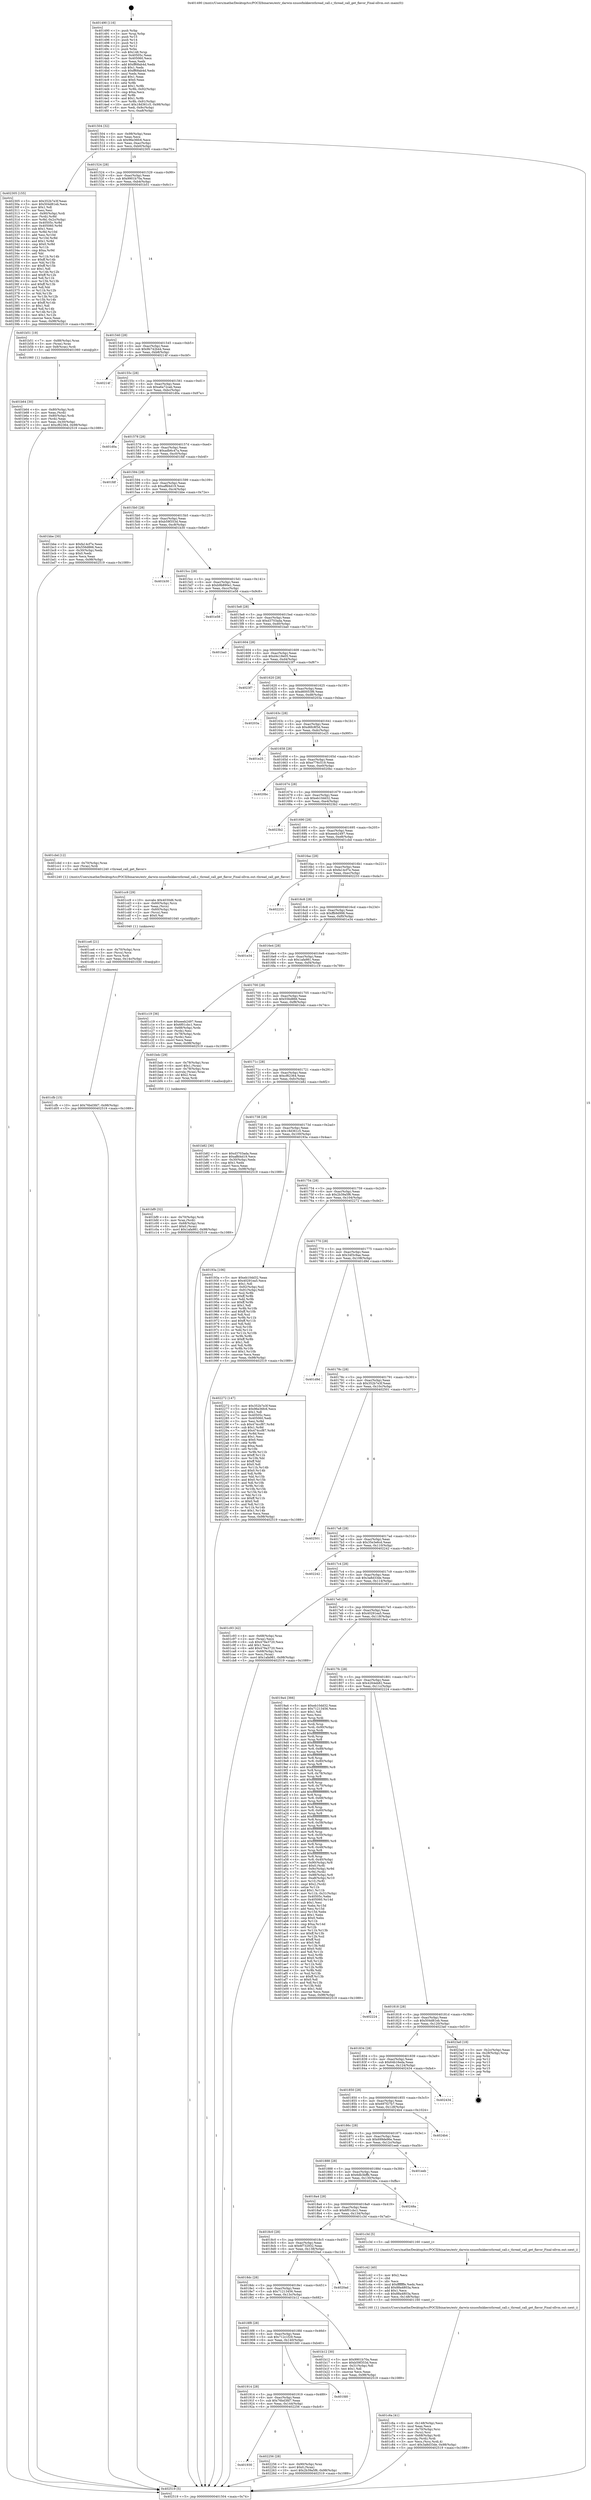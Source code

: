 digraph "0x401490" {
  label = "0x401490 (/mnt/c/Users/mathe/Desktop/tcc/POCII/binaries/extr_darwin-xnuosfmkkernthread_call.c_thread_call_get_flavor_Final-ollvm.out::main(0))"
  labelloc = "t"
  node[shape=record]

  Entry [label="",width=0.3,height=0.3,shape=circle,fillcolor=black,style=filled]
  "0x401504" [label="{
     0x401504 [32]\l
     | [instrs]\l
     &nbsp;&nbsp;0x401504 \<+6\>: mov -0x98(%rbp),%eax\l
     &nbsp;&nbsp;0x40150a \<+2\>: mov %eax,%ecx\l
     &nbsp;&nbsp;0x40150c \<+6\>: sub $0x96e36fc6,%ecx\l
     &nbsp;&nbsp;0x401512 \<+6\>: mov %eax,-0xac(%rbp)\l
     &nbsp;&nbsp;0x401518 \<+6\>: mov %ecx,-0xb0(%rbp)\l
     &nbsp;&nbsp;0x40151e \<+6\>: je 0000000000402305 \<main+0xe75\>\l
  }"]
  "0x402305" [label="{
     0x402305 [155]\l
     | [instrs]\l
     &nbsp;&nbsp;0x402305 \<+5\>: mov $0x352b7e3f,%eax\l
     &nbsp;&nbsp;0x40230a \<+5\>: mov $0x504d81eb,%ecx\l
     &nbsp;&nbsp;0x40230f \<+2\>: mov $0x1,%dl\l
     &nbsp;&nbsp;0x402311 \<+2\>: xor %esi,%esi\l
     &nbsp;&nbsp;0x402313 \<+7\>: mov -0x90(%rbp),%rdi\l
     &nbsp;&nbsp;0x40231a \<+3\>: mov (%rdi),%r8d\l
     &nbsp;&nbsp;0x40231d \<+4\>: mov %r8d,-0x2c(%rbp)\l
     &nbsp;&nbsp;0x402321 \<+8\>: mov 0x40505c,%r8d\l
     &nbsp;&nbsp;0x402329 \<+8\>: mov 0x405060,%r9d\l
     &nbsp;&nbsp;0x402331 \<+3\>: sub $0x1,%esi\l
     &nbsp;&nbsp;0x402334 \<+3\>: mov %r8d,%r10d\l
     &nbsp;&nbsp;0x402337 \<+3\>: add %esi,%r10d\l
     &nbsp;&nbsp;0x40233a \<+4\>: imul %r10d,%r8d\l
     &nbsp;&nbsp;0x40233e \<+4\>: and $0x1,%r8d\l
     &nbsp;&nbsp;0x402342 \<+4\>: cmp $0x0,%r8d\l
     &nbsp;&nbsp;0x402346 \<+4\>: sete %r11b\l
     &nbsp;&nbsp;0x40234a \<+4\>: cmp $0xa,%r9d\l
     &nbsp;&nbsp;0x40234e \<+3\>: setl %bl\l
     &nbsp;&nbsp;0x402351 \<+3\>: mov %r11b,%r14b\l
     &nbsp;&nbsp;0x402354 \<+4\>: xor $0xff,%r14b\l
     &nbsp;&nbsp;0x402358 \<+3\>: mov %bl,%r15b\l
     &nbsp;&nbsp;0x40235b \<+4\>: xor $0xff,%r15b\l
     &nbsp;&nbsp;0x40235f \<+3\>: xor $0x1,%dl\l
     &nbsp;&nbsp;0x402362 \<+3\>: mov %r14b,%r12b\l
     &nbsp;&nbsp;0x402365 \<+4\>: and $0xff,%r12b\l
     &nbsp;&nbsp;0x402369 \<+3\>: and %dl,%r11b\l
     &nbsp;&nbsp;0x40236c \<+3\>: mov %r15b,%r13b\l
     &nbsp;&nbsp;0x40236f \<+4\>: and $0xff,%r13b\l
     &nbsp;&nbsp;0x402373 \<+2\>: and %dl,%bl\l
     &nbsp;&nbsp;0x402375 \<+3\>: or %r11b,%r12b\l
     &nbsp;&nbsp;0x402378 \<+3\>: or %bl,%r13b\l
     &nbsp;&nbsp;0x40237b \<+3\>: xor %r13b,%r12b\l
     &nbsp;&nbsp;0x40237e \<+3\>: or %r15b,%r14b\l
     &nbsp;&nbsp;0x402381 \<+4\>: xor $0xff,%r14b\l
     &nbsp;&nbsp;0x402385 \<+3\>: or $0x1,%dl\l
     &nbsp;&nbsp;0x402388 \<+3\>: and %dl,%r14b\l
     &nbsp;&nbsp;0x40238b \<+3\>: or %r14b,%r12b\l
     &nbsp;&nbsp;0x40238e \<+4\>: test $0x1,%r12b\l
     &nbsp;&nbsp;0x402392 \<+3\>: cmovne %ecx,%eax\l
     &nbsp;&nbsp;0x402395 \<+6\>: mov %eax,-0x98(%rbp)\l
     &nbsp;&nbsp;0x40239b \<+5\>: jmp 0000000000402519 \<main+0x1089\>\l
  }"]
  "0x401524" [label="{
     0x401524 [28]\l
     | [instrs]\l
     &nbsp;&nbsp;0x401524 \<+5\>: jmp 0000000000401529 \<main+0x99\>\l
     &nbsp;&nbsp;0x401529 \<+6\>: mov -0xac(%rbp),%eax\l
     &nbsp;&nbsp;0x40152f \<+5\>: sub $0x9901b70a,%eax\l
     &nbsp;&nbsp;0x401534 \<+6\>: mov %eax,-0xb4(%rbp)\l
     &nbsp;&nbsp;0x40153a \<+6\>: je 0000000000401b51 \<main+0x6c1\>\l
  }"]
  Exit [label="",width=0.3,height=0.3,shape=circle,fillcolor=black,style=filled,peripheries=2]
  "0x401b51" [label="{
     0x401b51 [19]\l
     | [instrs]\l
     &nbsp;&nbsp;0x401b51 \<+7\>: mov -0x88(%rbp),%rax\l
     &nbsp;&nbsp;0x401b58 \<+3\>: mov (%rax),%rax\l
     &nbsp;&nbsp;0x401b5b \<+4\>: mov 0x8(%rax),%rdi\l
     &nbsp;&nbsp;0x401b5f \<+5\>: call 0000000000401060 \<atoi@plt\>\l
     | [calls]\l
     &nbsp;&nbsp;0x401060 \{1\} (unknown)\l
  }"]
  "0x401540" [label="{
     0x401540 [28]\l
     | [instrs]\l
     &nbsp;&nbsp;0x401540 \<+5\>: jmp 0000000000401545 \<main+0xb5\>\l
     &nbsp;&nbsp;0x401545 \<+6\>: mov -0xac(%rbp),%eax\l
     &nbsp;&nbsp;0x40154b \<+5\>: sub $0x9b742b44,%eax\l
     &nbsp;&nbsp;0x401550 \<+6\>: mov %eax,-0xb8(%rbp)\l
     &nbsp;&nbsp;0x401556 \<+6\>: je 000000000040214f \<main+0xcbf\>\l
  }"]
  "0x401930" [label="{
     0x401930\l
  }", style=dashed]
  "0x40214f" [label="{
     0x40214f\l
  }", style=dashed]
  "0x40155c" [label="{
     0x40155c [28]\l
     | [instrs]\l
     &nbsp;&nbsp;0x40155c \<+5\>: jmp 0000000000401561 \<main+0xd1\>\l
     &nbsp;&nbsp;0x401561 \<+6\>: mov -0xac(%rbp),%eax\l
     &nbsp;&nbsp;0x401567 \<+5\>: sub $0xa6a72cab,%eax\l
     &nbsp;&nbsp;0x40156c \<+6\>: mov %eax,-0xbc(%rbp)\l
     &nbsp;&nbsp;0x401572 \<+6\>: je 0000000000401d0a \<main+0x87a\>\l
  }"]
  "0x402256" [label="{
     0x402256 [28]\l
     | [instrs]\l
     &nbsp;&nbsp;0x402256 \<+7\>: mov -0x90(%rbp),%rax\l
     &nbsp;&nbsp;0x40225d \<+6\>: movl $0x0,(%rax)\l
     &nbsp;&nbsp;0x402263 \<+10\>: movl $0x2b39a5f6,-0x98(%rbp)\l
     &nbsp;&nbsp;0x40226d \<+5\>: jmp 0000000000402519 \<main+0x1089\>\l
  }"]
  "0x401d0a" [label="{
     0x401d0a\l
  }", style=dashed]
  "0x401578" [label="{
     0x401578 [28]\l
     | [instrs]\l
     &nbsp;&nbsp;0x401578 \<+5\>: jmp 000000000040157d \<main+0xed\>\l
     &nbsp;&nbsp;0x40157d \<+6\>: mov -0xac(%rbp),%eax\l
     &nbsp;&nbsp;0x401583 \<+5\>: sub $0xadb6c47a,%eax\l
     &nbsp;&nbsp;0x401588 \<+6\>: mov %eax,-0xc0(%rbp)\l
     &nbsp;&nbsp;0x40158e \<+6\>: je 0000000000401fdf \<main+0xb4f\>\l
  }"]
  "0x401914" [label="{
     0x401914 [28]\l
     | [instrs]\l
     &nbsp;&nbsp;0x401914 \<+5\>: jmp 0000000000401919 \<main+0x489\>\l
     &nbsp;&nbsp;0x401919 \<+6\>: mov -0xac(%rbp),%eax\l
     &nbsp;&nbsp;0x40191f \<+5\>: sub $0x76bd3fd7,%eax\l
     &nbsp;&nbsp;0x401924 \<+6\>: mov %eax,-0x144(%rbp)\l
     &nbsp;&nbsp;0x40192a \<+6\>: je 0000000000402256 \<main+0xdc6\>\l
  }"]
  "0x401fdf" [label="{
     0x401fdf\l
  }", style=dashed]
  "0x401594" [label="{
     0x401594 [28]\l
     | [instrs]\l
     &nbsp;&nbsp;0x401594 \<+5\>: jmp 0000000000401599 \<main+0x109\>\l
     &nbsp;&nbsp;0x401599 \<+6\>: mov -0xac(%rbp),%eax\l
     &nbsp;&nbsp;0x40159f \<+5\>: sub $0xaffd4d19,%eax\l
     &nbsp;&nbsp;0x4015a4 \<+6\>: mov %eax,-0xc4(%rbp)\l
     &nbsp;&nbsp;0x4015aa \<+6\>: je 0000000000401bbe \<main+0x72e\>\l
  }"]
  "0x401fd0" [label="{
     0x401fd0\l
  }", style=dashed]
  "0x401bbe" [label="{
     0x401bbe [30]\l
     | [instrs]\l
     &nbsp;&nbsp;0x401bbe \<+5\>: mov $0xfa14cf7e,%eax\l
     &nbsp;&nbsp;0x401bc3 \<+5\>: mov $0x556d866,%ecx\l
     &nbsp;&nbsp;0x401bc8 \<+3\>: mov -0x30(%rbp),%edx\l
     &nbsp;&nbsp;0x401bcb \<+3\>: cmp $0x0,%edx\l
     &nbsp;&nbsp;0x401bce \<+3\>: cmove %ecx,%eax\l
     &nbsp;&nbsp;0x401bd1 \<+6\>: mov %eax,-0x98(%rbp)\l
     &nbsp;&nbsp;0x401bd7 \<+5\>: jmp 0000000000402519 \<main+0x1089\>\l
  }"]
  "0x4015b0" [label="{
     0x4015b0 [28]\l
     | [instrs]\l
     &nbsp;&nbsp;0x4015b0 \<+5\>: jmp 00000000004015b5 \<main+0x125\>\l
     &nbsp;&nbsp;0x4015b5 \<+6\>: mov -0xac(%rbp),%eax\l
     &nbsp;&nbsp;0x4015bb \<+5\>: sub $0xb59f353d,%eax\l
     &nbsp;&nbsp;0x4015c0 \<+6\>: mov %eax,-0xc8(%rbp)\l
     &nbsp;&nbsp;0x4015c6 \<+6\>: je 0000000000401b30 \<main+0x6a0\>\l
  }"]
  "0x401cfb" [label="{
     0x401cfb [15]\l
     | [instrs]\l
     &nbsp;&nbsp;0x401cfb \<+10\>: movl $0x76bd3fd7,-0x98(%rbp)\l
     &nbsp;&nbsp;0x401d05 \<+5\>: jmp 0000000000402519 \<main+0x1089\>\l
  }"]
  "0x401b30" [label="{
     0x401b30\l
  }", style=dashed]
  "0x4015cc" [label="{
     0x4015cc [28]\l
     | [instrs]\l
     &nbsp;&nbsp;0x4015cc \<+5\>: jmp 00000000004015d1 \<main+0x141\>\l
     &nbsp;&nbsp;0x4015d1 \<+6\>: mov -0xac(%rbp),%eax\l
     &nbsp;&nbsp;0x4015d7 \<+5\>: sub $0xb9b890e1,%eax\l
     &nbsp;&nbsp;0x4015dc \<+6\>: mov %eax,-0xcc(%rbp)\l
     &nbsp;&nbsp;0x4015e2 \<+6\>: je 0000000000401e58 \<main+0x9c8\>\l
  }"]
  "0x401ce6" [label="{
     0x401ce6 [21]\l
     | [instrs]\l
     &nbsp;&nbsp;0x401ce6 \<+4\>: mov -0x70(%rbp),%rcx\l
     &nbsp;&nbsp;0x401cea \<+3\>: mov (%rcx),%rcx\l
     &nbsp;&nbsp;0x401ced \<+3\>: mov %rcx,%rdi\l
     &nbsp;&nbsp;0x401cf0 \<+6\>: mov %eax,-0x14c(%rbp)\l
     &nbsp;&nbsp;0x401cf6 \<+5\>: call 0000000000401030 \<free@plt\>\l
     | [calls]\l
     &nbsp;&nbsp;0x401030 \{1\} (unknown)\l
  }"]
  "0x401e58" [label="{
     0x401e58\l
  }", style=dashed]
  "0x4015e8" [label="{
     0x4015e8 [28]\l
     | [instrs]\l
     &nbsp;&nbsp;0x4015e8 \<+5\>: jmp 00000000004015ed \<main+0x15d\>\l
     &nbsp;&nbsp;0x4015ed \<+6\>: mov -0xac(%rbp),%eax\l
     &nbsp;&nbsp;0x4015f3 \<+5\>: sub $0xd3703ada,%eax\l
     &nbsp;&nbsp;0x4015f8 \<+6\>: mov %eax,-0xd0(%rbp)\l
     &nbsp;&nbsp;0x4015fe \<+6\>: je 0000000000401ba0 \<main+0x710\>\l
  }"]
  "0x401cc9" [label="{
     0x401cc9 [29]\l
     | [instrs]\l
     &nbsp;&nbsp;0x401cc9 \<+10\>: movabs $0x4030d6,%rdi\l
     &nbsp;&nbsp;0x401cd3 \<+4\>: mov -0x60(%rbp),%rcx\l
     &nbsp;&nbsp;0x401cd7 \<+2\>: mov %eax,(%rcx)\l
     &nbsp;&nbsp;0x401cd9 \<+4\>: mov -0x60(%rbp),%rcx\l
     &nbsp;&nbsp;0x401cdd \<+2\>: mov (%rcx),%esi\l
     &nbsp;&nbsp;0x401cdf \<+2\>: mov $0x0,%al\l
     &nbsp;&nbsp;0x401ce1 \<+5\>: call 0000000000401040 \<printf@plt\>\l
     | [calls]\l
     &nbsp;&nbsp;0x401040 \{1\} (unknown)\l
  }"]
  "0x401ba0" [label="{
     0x401ba0\l
  }", style=dashed]
  "0x401604" [label="{
     0x401604 [28]\l
     | [instrs]\l
     &nbsp;&nbsp;0x401604 \<+5\>: jmp 0000000000401609 \<main+0x179\>\l
     &nbsp;&nbsp;0x401609 \<+6\>: mov -0xac(%rbp),%eax\l
     &nbsp;&nbsp;0x40160f \<+5\>: sub $0xd4c18e05,%eax\l
     &nbsp;&nbsp;0x401614 \<+6\>: mov %eax,-0xd4(%rbp)\l
     &nbsp;&nbsp;0x40161a \<+6\>: je 00000000004023f7 \<main+0xf67\>\l
  }"]
  "0x401c6a" [label="{
     0x401c6a [41]\l
     | [instrs]\l
     &nbsp;&nbsp;0x401c6a \<+6\>: mov -0x148(%rbp),%ecx\l
     &nbsp;&nbsp;0x401c70 \<+3\>: imul %eax,%ecx\l
     &nbsp;&nbsp;0x401c73 \<+4\>: mov -0x70(%rbp),%rsi\l
     &nbsp;&nbsp;0x401c77 \<+3\>: mov (%rsi),%rsi\l
     &nbsp;&nbsp;0x401c7a \<+4\>: mov -0x68(%rbp),%rdi\l
     &nbsp;&nbsp;0x401c7e \<+3\>: movslq (%rdi),%rdi\l
     &nbsp;&nbsp;0x401c81 \<+3\>: mov %ecx,(%rsi,%rdi,4)\l
     &nbsp;&nbsp;0x401c84 \<+10\>: movl $0x3a8d33de,-0x98(%rbp)\l
     &nbsp;&nbsp;0x401c8e \<+5\>: jmp 0000000000402519 \<main+0x1089\>\l
  }"]
  "0x4023f7" [label="{
     0x4023f7\l
  }", style=dashed]
  "0x401620" [label="{
     0x401620 [28]\l
     | [instrs]\l
     &nbsp;&nbsp;0x401620 \<+5\>: jmp 0000000000401625 \<main+0x195\>\l
     &nbsp;&nbsp;0x401625 \<+6\>: mov -0xac(%rbp),%eax\l
     &nbsp;&nbsp;0x40162b \<+5\>: sub $0xd60053f6,%eax\l
     &nbsp;&nbsp;0x401630 \<+6\>: mov %eax,-0xd8(%rbp)\l
     &nbsp;&nbsp;0x401636 \<+6\>: je 000000000040203a \<main+0xbaa\>\l
  }"]
  "0x401c42" [label="{
     0x401c42 [40]\l
     | [instrs]\l
     &nbsp;&nbsp;0x401c42 \<+5\>: mov $0x2,%ecx\l
     &nbsp;&nbsp;0x401c47 \<+1\>: cltd\l
     &nbsp;&nbsp;0x401c48 \<+2\>: idiv %ecx\l
     &nbsp;&nbsp;0x401c4a \<+6\>: imul $0xfffffffe,%edx,%ecx\l
     &nbsp;&nbsp;0x401c50 \<+6\>: add $0x88a4803a,%ecx\l
     &nbsp;&nbsp;0x401c56 \<+3\>: add $0x1,%ecx\l
     &nbsp;&nbsp;0x401c59 \<+6\>: sub $0x88a4803a,%ecx\l
     &nbsp;&nbsp;0x401c5f \<+6\>: mov %ecx,-0x148(%rbp)\l
     &nbsp;&nbsp;0x401c65 \<+5\>: call 0000000000401160 \<next_i\>\l
     | [calls]\l
     &nbsp;&nbsp;0x401160 \{1\} (/mnt/c/Users/mathe/Desktop/tcc/POCII/binaries/extr_darwin-xnuosfmkkernthread_call.c_thread_call_get_flavor_Final-ollvm.out::next_i)\l
  }"]
  "0x40203a" [label="{
     0x40203a\l
  }", style=dashed]
  "0x40163c" [label="{
     0x40163c [28]\l
     | [instrs]\l
     &nbsp;&nbsp;0x40163c \<+5\>: jmp 0000000000401641 \<main+0x1b1\>\l
     &nbsp;&nbsp;0x401641 \<+6\>: mov -0xac(%rbp),%eax\l
     &nbsp;&nbsp;0x401647 \<+5\>: sub $0xd6fc8f3d,%eax\l
     &nbsp;&nbsp;0x40164c \<+6\>: mov %eax,-0xdc(%rbp)\l
     &nbsp;&nbsp;0x401652 \<+6\>: je 0000000000401e25 \<main+0x995\>\l
  }"]
  "0x401bf9" [label="{
     0x401bf9 [32]\l
     | [instrs]\l
     &nbsp;&nbsp;0x401bf9 \<+4\>: mov -0x70(%rbp),%rdi\l
     &nbsp;&nbsp;0x401bfd \<+3\>: mov %rax,(%rdi)\l
     &nbsp;&nbsp;0x401c00 \<+4\>: mov -0x68(%rbp),%rax\l
     &nbsp;&nbsp;0x401c04 \<+6\>: movl $0x0,(%rax)\l
     &nbsp;&nbsp;0x401c0a \<+10\>: movl $0x1afa981,-0x98(%rbp)\l
     &nbsp;&nbsp;0x401c14 \<+5\>: jmp 0000000000402519 \<main+0x1089\>\l
  }"]
  "0x401e25" [label="{
     0x401e25\l
  }", style=dashed]
  "0x401658" [label="{
     0x401658 [28]\l
     | [instrs]\l
     &nbsp;&nbsp;0x401658 \<+5\>: jmp 000000000040165d \<main+0x1cd\>\l
     &nbsp;&nbsp;0x40165d \<+6\>: mov -0xac(%rbp),%eax\l
     &nbsp;&nbsp;0x401663 \<+5\>: sub $0xe776c519,%eax\l
     &nbsp;&nbsp;0x401668 \<+6\>: mov %eax,-0xe0(%rbp)\l
     &nbsp;&nbsp;0x40166e \<+6\>: je 00000000004020bc \<main+0xc2c\>\l
  }"]
  "0x401b64" [label="{
     0x401b64 [30]\l
     | [instrs]\l
     &nbsp;&nbsp;0x401b64 \<+4\>: mov -0x80(%rbp),%rdi\l
     &nbsp;&nbsp;0x401b68 \<+2\>: mov %eax,(%rdi)\l
     &nbsp;&nbsp;0x401b6a \<+4\>: mov -0x80(%rbp),%rdi\l
     &nbsp;&nbsp;0x401b6e \<+2\>: mov (%rdi),%eax\l
     &nbsp;&nbsp;0x401b70 \<+3\>: mov %eax,-0x30(%rbp)\l
     &nbsp;&nbsp;0x401b73 \<+10\>: movl $0xcf62364,-0x98(%rbp)\l
     &nbsp;&nbsp;0x401b7d \<+5\>: jmp 0000000000402519 \<main+0x1089\>\l
  }"]
  "0x4020bc" [label="{
     0x4020bc\l
  }", style=dashed]
  "0x401674" [label="{
     0x401674 [28]\l
     | [instrs]\l
     &nbsp;&nbsp;0x401674 \<+5\>: jmp 0000000000401679 \<main+0x1e9\>\l
     &nbsp;&nbsp;0x401679 \<+6\>: mov -0xac(%rbp),%eax\l
     &nbsp;&nbsp;0x40167f \<+5\>: sub $0xeb10dd32,%eax\l
     &nbsp;&nbsp;0x401684 \<+6\>: mov %eax,-0xe4(%rbp)\l
     &nbsp;&nbsp;0x40168a \<+6\>: je 00000000004023b2 \<main+0xf22\>\l
  }"]
  "0x4018f8" [label="{
     0x4018f8 [28]\l
     | [instrs]\l
     &nbsp;&nbsp;0x4018f8 \<+5\>: jmp 00000000004018fd \<main+0x46d\>\l
     &nbsp;&nbsp;0x4018fd \<+6\>: mov -0xac(%rbp),%eax\l
     &nbsp;&nbsp;0x401903 \<+5\>: sub $0x712c1f29,%eax\l
     &nbsp;&nbsp;0x401908 \<+6\>: mov %eax,-0x140(%rbp)\l
     &nbsp;&nbsp;0x40190e \<+6\>: je 0000000000401fd0 \<main+0xb40\>\l
  }"]
  "0x4023b2" [label="{
     0x4023b2\l
  }", style=dashed]
  "0x401690" [label="{
     0x401690 [28]\l
     | [instrs]\l
     &nbsp;&nbsp;0x401690 \<+5\>: jmp 0000000000401695 \<main+0x205\>\l
     &nbsp;&nbsp;0x401695 \<+6\>: mov -0xac(%rbp),%eax\l
     &nbsp;&nbsp;0x40169b \<+5\>: sub $0xeeeb2497,%eax\l
     &nbsp;&nbsp;0x4016a0 \<+6\>: mov %eax,-0xe8(%rbp)\l
     &nbsp;&nbsp;0x4016a6 \<+6\>: je 0000000000401cbd \<main+0x82d\>\l
  }"]
  "0x401b12" [label="{
     0x401b12 [30]\l
     | [instrs]\l
     &nbsp;&nbsp;0x401b12 \<+5\>: mov $0x9901b70a,%eax\l
     &nbsp;&nbsp;0x401b17 \<+5\>: mov $0xb59f353d,%ecx\l
     &nbsp;&nbsp;0x401b1c \<+3\>: mov -0x31(%rbp),%dl\l
     &nbsp;&nbsp;0x401b1f \<+3\>: test $0x1,%dl\l
     &nbsp;&nbsp;0x401b22 \<+3\>: cmovne %ecx,%eax\l
     &nbsp;&nbsp;0x401b25 \<+6\>: mov %eax,-0x98(%rbp)\l
     &nbsp;&nbsp;0x401b2b \<+5\>: jmp 0000000000402519 \<main+0x1089\>\l
  }"]
  "0x401cbd" [label="{
     0x401cbd [12]\l
     | [instrs]\l
     &nbsp;&nbsp;0x401cbd \<+4\>: mov -0x70(%rbp),%rax\l
     &nbsp;&nbsp;0x401cc1 \<+3\>: mov (%rax),%rdi\l
     &nbsp;&nbsp;0x401cc4 \<+5\>: call 0000000000401240 \<thread_call_get_flavor\>\l
     | [calls]\l
     &nbsp;&nbsp;0x401240 \{1\} (/mnt/c/Users/mathe/Desktop/tcc/POCII/binaries/extr_darwin-xnuosfmkkernthread_call.c_thread_call_get_flavor_Final-ollvm.out::thread_call_get_flavor)\l
  }"]
  "0x4016ac" [label="{
     0x4016ac [28]\l
     | [instrs]\l
     &nbsp;&nbsp;0x4016ac \<+5\>: jmp 00000000004016b1 \<main+0x221\>\l
     &nbsp;&nbsp;0x4016b1 \<+6\>: mov -0xac(%rbp),%eax\l
     &nbsp;&nbsp;0x4016b7 \<+5\>: sub $0xfa14cf7e,%eax\l
     &nbsp;&nbsp;0x4016bc \<+6\>: mov %eax,-0xec(%rbp)\l
     &nbsp;&nbsp;0x4016c2 \<+6\>: je 0000000000402233 \<main+0xda3\>\l
  }"]
  "0x4018dc" [label="{
     0x4018dc [28]\l
     | [instrs]\l
     &nbsp;&nbsp;0x4018dc \<+5\>: jmp 00000000004018e1 \<main+0x451\>\l
     &nbsp;&nbsp;0x4018e1 \<+6\>: mov -0xac(%rbp),%eax\l
     &nbsp;&nbsp;0x4018e7 \<+5\>: sub $0x71213456,%eax\l
     &nbsp;&nbsp;0x4018ec \<+6\>: mov %eax,-0x13c(%rbp)\l
     &nbsp;&nbsp;0x4018f2 \<+6\>: je 0000000000401b12 \<main+0x682\>\l
  }"]
  "0x402233" [label="{
     0x402233\l
  }", style=dashed]
  "0x4016c8" [label="{
     0x4016c8 [28]\l
     | [instrs]\l
     &nbsp;&nbsp;0x4016c8 \<+5\>: jmp 00000000004016cd \<main+0x23d\>\l
     &nbsp;&nbsp;0x4016cd \<+6\>: mov -0xac(%rbp),%eax\l
     &nbsp;&nbsp;0x4016d3 \<+5\>: sub $0xffb9d998,%eax\l
     &nbsp;&nbsp;0x4016d8 \<+6\>: mov %eax,-0xf0(%rbp)\l
     &nbsp;&nbsp;0x4016de \<+6\>: je 0000000000401e34 \<main+0x9a4\>\l
  }"]
  "0x4020ad" [label="{
     0x4020ad\l
  }", style=dashed]
  "0x401e34" [label="{
     0x401e34\l
  }", style=dashed]
  "0x4016e4" [label="{
     0x4016e4 [28]\l
     | [instrs]\l
     &nbsp;&nbsp;0x4016e4 \<+5\>: jmp 00000000004016e9 \<main+0x259\>\l
     &nbsp;&nbsp;0x4016e9 \<+6\>: mov -0xac(%rbp),%eax\l
     &nbsp;&nbsp;0x4016ef \<+5\>: sub $0x1afa981,%eax\l
     &nbsp;&nbsp;0x4016f4 \<+6\>: mov %eax,-0xf4(%rbp)\l
     &nbsp;&nbsp;0x4016fa \<+6\>: je 0000000000401c19 \<main+0x789\>\l
  }"]
  "0x4018c0" [label="{
     0x4018c0 [28]\l
     | [instrs]\l
     &nbsp;&nbsp;0x4018c0 \<+5\>: jmp 00000000004018c5 \<main+0x435\>\l
     &nbsp;&nbsp;0x4018c5 \<+6\>: mov -0xac(%rbp),%eax\l
     &nbsp;&nbsp;0x4018cb \<+5\>: sub $0x6f732932,%eax\l
     &nbsp;&nbsp;0x4018d0 \<+6\>: mov %eax,-0x138(%rbp)\l
     &nbsp;&nbsp;0x4018d6 \<+6\>: je 00000000004020ad \<main+0xc1d\>\l
  }"]
  "0x401c19" [label="{
     0x401c19 [36]\l
     | [instrs]\l
     &nbsp;&nbsp;0x401c19 \<+5\>: mov $0xeeeb2497,%eax\l
     &nbsp;&nbsp;0x401c1e \<+5\>: mov $0x6f01cbc1,%ecx\l
     &nbsp;&nbsp;0x401c23 \<+4\>: mov -0x68(%rbp),%rdx\l
     &nbsp;&nbsp;0x401c27 \<+2\>: mov (%rdx),%esi\l
     &nbsp;&nbsp;0x401c29 \<+4\>: mov -0x78(%rbp),%rdx\l
     &nbsp;&nbsp;0x401c2d \<+2\>: cmp (%rdx),%esi\l
     &nbsp;&nbsp;0x401c2f \<+3\>: cmovl %ecx,%eax\l
     &nbsp;&nbsp;0x401c32 \<+6\>: mov %eax,-0x98(%rbp)\l
     &nbsp;&nbsp;0x401c38 \<+5\>: jmp 0000000000402519 \<main+0x1089\>\l
  }"]
  "0x401700" [label="{
     0x401700 [28]\l
     | [instrs]\l
     &nbsp;&nbsp;0x401700 \<+5\>: jmp 0000000000401705 \<main+0x275\>\l
     &nbsp;&nbsp;0x401705 \<+6\>: mov -0xac(%rbp),%eax\l
     &nbsp;&nbsp;0x40170b \<+5\>: sub $0x556d866,%eax\l
     &nbsp;&nbsp;0x401710 \<+6\>: mov %eax,-0xf8(%rbp)\l
     &nbsp;&nbsp;0x401716 \<+6\>: je 0000000000401bdc \<main+0x74c\>\l
  }"]
  "0x401c3d" [label="{
     0x401c3d [5]\l
     | [instrs]\l
     &nbsp;&nbsp;0x401c3d \<+5\>: call 0000000000401160 \<next_i\>\l
     | [calls]\l
     &nbsp;&nbsp;0x401160 \{1\} (/mnt/c/Users/mathe/Desktop/tcc/POCII/binaries/extr_darwin-xnuosfmkkernthread_call.c_thread_call_get_flavor_Final-ollvm.out::next_i)\l
  }"]
  "0x401bdc" [label="{
     0x401bdc [29]\l
     | [instrs]\l
     &nbsp;&nbsp;0x401bdc \<+4\>: mov -0x78(%rbp),%rax\l
     &nbsp;&nbsp;0x401be0 \<+6\>: movl $0x1,(%rax)\l
     &nbsp;&nbsp;0x401be6 \<+4\>: mov -0x78(%rbp),%rax\l
     &nbsp;&nbsp;0x401bea \<+3\>: movslq (%rax),%rax\l
     &nbsp;&nbsp;0x401bed \<+4\>: shl $0x2,%rax\l
     &nbsp;&nbsp;0x401bf1 \<+3\>: mov %rax,%rdi\l
     &nbsp;&nbsp;0x401bf4 \<+5\>: call 0000000000401050 \<malloc@plt\>\l
     | [calls]\l
     &nbsp;&nbsp;0x401050 \{1\} (unknown)\l
  }"]
  "0x40171c" [label="{
     0x40171c [28]\l
     | [instrs]\l
     &nbsp;&nbsp;0x40171c \<+5\>: jmp 0000000000401721 \<main+0x291\>\l
     &nbsp;&nbsp;0x401721 \<+6\>: mov -0xac(%rbp),%eax\l
     &nbsp;&nbsp;0x401727 \<+5\>: sub $0xcf62364,%eax\l
     &nbsp;&nbsp;0x40172c \<+6\>: mov %eax,-0xfc(%rbp)\l
     &nbsp;&nbsp;0x401732 \<+6\>: je 0000000000401b82 \<main+0x6f2\>\l
  }"]
  "0x4018a4" [label="{
     0x4018a4 [28]\l
     | [instrs]\l
     &nbsp;&nbsp;0x4018a4 \<+5\>: jmp 00000000004018a9 \<main+0x419\>\l
     &nbsp;&nbsp;0x4018a9 \<+6\>: mov -0xac(%rbp),%eax\l
     &nbsp;&nbsp;0x4018af \<+5\>: sub $0x6f01cbc1,%eax\l
     &nbsp;&nbsp;0x4018b4 \<+6\>: mov %eax,-0x134(%rbp)\l
     &nbsp;&nbsp;0x4018ba \<+6\>: je 0000000000401c3d \<main+0x7ad\>\l
  }"]
  "0x401b82" [label="{
     0x401b82 [30]\l
     | [instrs]\l
     &nbsp;&nbsp;0x401b82 \<+5\>: mov $0xd3703ada,%eax\l
     &nbsp;&nbsp;0x401b87 \<+5\>: mov $0xaffd4d19,%ecx\l
     &nbsp;&nbsp;0x401b8c \<+3\>: mov -0x30(%rbp),%edx\l
     &nbsp;&nbsp;0x401b8f \<+3\>: cmp $0x1,%edx\l
     &nbsp;&nbsp;0x401b92 \<+3\>: cmovl %ecx,%eax\l
     &nbsp;&nbsp;0x401b95 \<+6\>: mov %eax,-0x98(%rbp)\l
     &nbsp;&nbsp;0x401b9b \<+5\>: jmp 0000000000402519 \<main+0x1089\>\l
  }"]
  "0x401738" [label="{
     0x401738 [28]\l
     | [instrs]\l
     &nbsp;&nbsp;0x401738 \<+5\>: jmp 000000000040173d \<main+0x2ad\>\l
     &nbsp;&nbsp;0x40173d \<+6\>: mov -0xac(%rbp),%eax\l
     &nbsp;&nbsp;0x401743 \<+5\>: sub $0x18d361c5,%eax\l
     &nbsp;&nbsp;0x401748 \<+6\>: mov %eax,-0x100(%rbp)\l
     &nbsp;&nbsp;0x40174e \<+6\>: je 000000000040193a \<main+0x4aa\>\l
  }"]
  "0x40248a" [label="{
     0x40248a\l
  }", style=dashed]
  "0x40193a" [label="{
     0x40193a [106]\l
     | [instrs]\l
     &nbsp;&nbsp;0x40193a \<+5\>: mov $0xeb10dd32,%eax\l
     &nbsp;&nbsp;0x40193f \<+5\>: mov $0x40291ea5,%ecx\l
     &nbsp;&nbsp;0x401944 \<+2\>: mov $0x1,%dl\l
     &nbsp;&nbsp;0x401946 \<+7\>: mov -0x92(%rbp),%sil\l
     &nbsp;&nbsp;0x40194d \<+7\>: mov -0x91(%rbp),%dil\l
     &nbsp;&nbsp;0x401954 \<+3\>: mov %sil,%r8b\l
     &nbsp;&nbsp;0x401957 \<+4\>: xor $0xff,%r8b\l
     &nbsp;&nbsp;0x40195b \<+3\>: mov %dil,%r9b\l
     &nbsp;&nbsp;0x40195e \<+4\>: xor $0xff,%r9b\l
     &nbsp;&nbsp;0x401962 \<+3\>: xor $0x1,%dl\l
     &nbsp;&nbsp;0x401965 \<+3\>: mov %r8b,%r10b\l
     &nbsp;&nbsp;0x401968 \<+4\>: and $0xff,%r10b\l
     &nbsp;&nbsp;0x40196c \<+3\>: and %dl,%sil\l
     &nbsp;&nbsp;0x40196f \<+3\>: mov %r9b,%r11b\l
     &nbsp;&nbsp;0x401972 \<+4\>: and $0xff,%r11b\l
     &nbsp;&nbsp;0x401976 \<+3\>: and %dl,%dil\l
     &nbsp;&nbsp;0x401979 \<+3\>: or %sil,%r10b\l
     &nbsp;&nbsp;0x40197c \<+3\>: or %dil,%r11b\l
     &nbsp;&nbsp;0x40197f \<+3\>: xor %r11b,%r10b\l
     &nbsp;&nbsp;0x401982 \<+3\>: or %r9b,%r8b\l
     &nbsp;&nbsp;0x401985 \<+4\>: xor $0xff,%r8b\l
     &nbsp;&nbsp;0x401989 \<+3\>: or $0x1,%dl\l
     &nbsp;&nbsp;0x40198c \<+3\>: and %dl,%r8b\l
     &nbsp;&nbsp;0x40198f \<+3\>: or %r8b,%r10b\l
     &nbsp;&nbsp;0x401992 \<+4\>: test $0x1,%r10b\l
     &nbsp;&nbsp;0x401996 \<+3\>: cmovne %ecx,%eax\l
     &nbsp;&nbsp;0x401999 \<+6\>: mov %eax,-0x98(%rbp)\l
     &nbsp;&nbsp;0x40199f \<+5\>: jmp 0000000000402519 \<main+0x1089\>\l
  }"]
  "0x401754" [label="{
     0x401754 [28]\l
     | [instrs]\l
     &nbsp;&nbsp;0x401754 \<+5\>: jmp 0000000000401759 \<main+0x2c9\>\l
     &nbsp;&nbsp;0x401759 \<+6\>: mov -0xac(%rbp),%eax\l
     &nbsp;&nbsp;0x40175f \<+5\>: sub $0x2b39a5f6,%eax\l
     &nbsp;&nbsp;0x401764 \<+6\>: mov %eax,-0x104(%rbp)\l
     &nbsp;&nbsp;0x40176a \<+6\>: je 0000000000402272 \<main+0xde2\>\l
  }"]
  "0x402519" [label="{
     0x402519 [5]\l
     | [instrs]\l
     &nbsp;&nbsp;0x402519 \<+5\>: jmp 0000000000401504 \<main+0x74\>\l
  }"]
  "0x401490" [label="{
     0x401490 [116]\l
     | [instrs]\l
     &nbsp;&nbsp;0x401490 \<+1\>: push %rbp\l
     &nbsp;&nbsp;0x401491 \<+3\>: mov %rsp,%rbp\l
     &nbsp;&nbsp;0x401494 \<+2\>: push %r15\l
     &nbsp;&nbsp;0x401496 \<+2\>: push %r14\l
     &nbsp;&nbsp;0x401498 \<+2\>: push %r13\l
     &nbsp;&nbsp;0x40149a \<+2\>: push %r12\l
     &nbsp;&nbsp;0x40149c \<+1\>: push %rbx\l
     &nbsp;&nbsp;0x40149d \<+7\>: sub $0x148,%rsp\l
     &nbsp;&nbsp;0x4014a4 \<+7\>: mov 0x40505c,%eax\l
     &nbsp;&nbsp;0x4014ab \<+7\>: mov 0x405060,%ecx\l
     &nbsp;&nbsp;0x4014b2 \<+2\>: mov %eax,%edx\l
     &nbsp;&nbsp;0x4014b4 \<+6\>: add $0xff68ab4d,%edx\l
     &nbsp;&nbsp;0x4014ba \<+3\>: sub $0x1,%edx\l
     &nbsp;&nbsp;0x4014bd \<+6\>: sub $0xff68ab4d,%edx\l
     &nbsp;&nbsp;0x4014c3 \<+3\>: imul %edx,%eax\l
     &nbsp;&nbsp;0x4014c6 \<+3\>: and $0x1,%eax\l
     &nbsp;&nbsp;0x4014c9 \<+3\>: cmp $0x0,%eax\l
     &nbsp;&nbsp;0x4014cc \<+4\>: sete %r8b\l
     &nbsp;&nbsp;0x4014d0 \<+4\>: and $0x1,%r8b\l
     &nbsp;&nbsp;0x4014d4 \<+7\>: mov %r8b,-0x92(%rbp)\l
     &nbsp;&nbsp;0x4014db \<+3\>: cmp $0xa,%ecx\l
     &nbsp;&nbsp;0x4014de \<+4\>: setl %r8b\l
     &nbsp;&nbsp;0x4014e2 \<+4\>: and $0x1,%r8b\l
     &nbsp;&nbsp;0x4014e6 \<+7\>: mov %r8b,-0x91(%rbp)\l
     &nbsp;&nbsp;0x4014ed \<+10\>: movl $0x18d361c5,-0x98(%rbp)\l
     &nbsp;&nbsp;0x4014f7 \<+6\>: mov %edi,-0x9c(%rbp)\l
     &nbsp;&nbsp;0x4014fd \<+7\>: mov %rsi,-0xa8(%rbp)\l
  }"]
  "0x401888" [label="{
     0x401888 [28]\l
     | [instrs]\l
     &nbsp;&nbsp;0x401888 \<+5\>: jmp 000000000040188d \<main+0x3fd\>\l
     &nbsp;&nbsp;0x40188d \<+6\>: mov -0xac(%rbp),%eax\l
     &nbsp;&nbsp;0x401893 \<+5\>: sub $0x6db3bffb,%eax\l
     &nbsp;&nbsp;0x401898 \<+6\>: mov %eax,-0x130(%rbp)\l
     &nbsp;&nbsp;0x40189e \<+6\>: je 000000000040248a \<main+0xffa\>\l
  }"]
  "0x402272" [label="{
     0x402272 [147]\l
     | [instrs]\l
     &nbsp;&nbsp;0x402272 \<+5\>: mov $0x352b7e3f,%eax\l
     &nbsp;&nbsp;0x402277 \<+5\>: mov $0x96e36fc6,%ecx\l
     &nbsp;&nbsp;0x40227c \<+2\>: mov $0x1,%dl\l
     &nbsp;&nbsp;0x40227e \<+7\>: mov 0x40505c,%esi\l
     &nbsp;&nbsp;0x402285 \<+7\>: mov 0x405060,%edi\l
     &nbsp;&nbsp;0x40228c \<+3\>: mov %esi,%r8d\l
     &nbsp;&nbsp;0x40228f \<+7\>: sub $0x474ccf87,%r8d\l
     &nbsp;&nbsp;0x402296 \<+4\>: sub $0x1,%r8d\l
     &nbsp;&nbsp;0x40229a \<+7\>: add $0x474ccf87,%r8d\l
     &nbsp;&nbsp;0x4022a1 \<+4\>: imul %r8d,%esi\l
     &nbsp;&nbsp;0x4022a5 \<+3\>: and $0x1,%esi\l
     &nbsp;&nbsp;0x4022a8 \<+3\>: cmp $0x0,%esi\l
     &nbsp;&nbsp;0x4022ab \<+4\>: sete %r9b\l
     &nbsp;&nbsp;0x4022af \<+3\>: cmp $0xa,%edi\l
     &nbsp;&nbsp;0x4022b2 \<+4\>: setl %r10b\l
     &nbsp;&nbsp;0x4022b6 \<+3\>: mov %r9b,%r11b\l
     &nbsp;&nbsp;0x4022b9 \<+4\>: xor $0xff,%r11b\l
     &nbsp;&nbsp;0x4022bd \<+3\>: mov %r10b,%bl\l
     &nbsp;&nbsp;0x4022c0 \<+3\>: xor $0xff,%bl\l
     &nbsp;&nbsp;0x4022c3 \<+3\>: xor $0x0,%dl\l
     &nbsp;&nbsp;0x4022c6 \<+3\>: mov %r11b,%r14b\l
     &nbsp;&nbsp;0x4022c9 \<+4\>: and $0x0,%r14b\l
     &nbsp;&nbsp;0x4022cd \<+3\>: and %dl,%r9b\l
     &nbsp;&nbsp;0x4022d0 \<+3\>: mov %bl,%r15b\l
     &nbsp;&nbsp;0x4022d3 \<+4\>: and $0x0,%r15b\l
     &nbsp;&nbsp;0x4022d7 \<+3\>: and %dl,%r10b\l
     &nbsp;&nbsp;0x4022da \<+3\>: or %r9b,%r14b\l
     &nbsp;&nbsp;0x4022dd \<+3\>: or %r10b,%r15b\l
     &nbsp;&nbsp;0x4022e0 \<+3\>: xor %r15b,%r14b\l
     &nbsp;&nbsp;0x4022e3 \<+3\>: or %bl,%r11b\l
     &nbsp;&nbsp;0x4022e6 \<+4\>: xor $0xff,%r11b\l
     &nbsp;&nbsp;0x4022ea \<+3\>: or $0x0,%dl\l
     &nbsp;&nbsp;0x4022ed \<+3\>: and %dl,%r11b\l
     &nbsp;&nbsp;0x4022f0 \<+3\>: or %r11b,%r14b\l
     &nbsp;&nbsp;0x4022f3 \<+4\>: test $0x1,%r14b\l
     &nbsp;&nbsp;0x4022f7 \<+3\>: cmovne %ecx,%eax\l
     &nbsp;&nbsp;0x4022fa \<+6\>: mov %eax,-0x98(%rbp)\l
     &nbsp;&nbsp;0x402300 \<+5\>: jmp 0000000000402519 \<main+0x1089\>\l
  }"]
  "0x401770" [label="{
     0x401770 [28]\l
     | [instrs]\l
     &nbsp;&nbsp;0x401770 \<+5\>: jmp 0000000000401775 \<main+0x2e5\>\l
     &nbsp;&nbsp;0x401775 \<+6\>: mov -0xac(%rbp),%eax\l
     &nbsp;&nbsp;0x40177b \<+5\>: sub $0x34f3c9ae,%eax\l
     &nbsp;&nbsp;0x401780 \<+6\>: mov %eax,-0x108(%rbp)\l
     &nbsp;&nbsp;0x401786 \<+6\>: je 0000000000401d9d \<main+0x90d\>\l
  }"]
  "0x401eeb" [label="{
     0x401eeb\l
  }", style=dashed]
  "0x401d9d" [label="{
     0x401d9d\l
  }", style=dashed]
  "0x40178c" [label="{
     0x40178c [28]\l
     | [instrs]\l
     &nbsp;&nbsp;0x40178c \<+5\>: jmp 0000000000401791 \<main+0x301\>\l
     &nbsp;&nbsp;0x401791 \<+6\>: mov -0xac(%rbp),%eax\l
     &nbsp;&nbsp;0x401797 \<+5\>: sub $0x352b7e3f,%eax\l
     &nbsp;&nbsp;0x40179c \<+6\>: mov %eax,-0x10c(%rbp)\l
     &nbsp;&nbsp;0x4017a2 \<+6\>: je 0000000000402501 \<main+0x1071\>\l
  }"]
  "0x40186c" [label="{
     0x40186c [28]\l
     | [instrs]\l
     &nbsp;&nbsp;0x40186c \<+5\>: jmp 0000000000401871 \<main+0x3e1\>\l
     &nbsp;&nbsp;0x401871 \<+6\>: mov -0xac(%rbp),%eax\l
     &nbsp;&nbsp;0x401877 \<+5\>: sub $0x699de96e,%eax\l
     &nbsp;&nbsp;0x40187c \<+6\>: mov %eax,-0x12c(%rbp)\l
     &nbsp;&nbsp;0x401882 \<+6\>: je 0000000000401eeb \<main+0xa5b\>\l
  }"]
  "0x402501" [label="{
     0x402501\l
  }", style=dashed]
  "0x4017a8" [label="{
     0x4017a8 [28]\l
     | [instrs]\l
     &nbsp;&nbsp;0x4017a8 \<+5\>: jmp 00000000004017ad \<main+0x31d\>\l
     &nbsp;&nbsp;0x4017ad \<+6\>: mov -0xac(%rbp),%eax\l
     &nbsp;&nbsp;0x4017b3 \<+5\>: sub $0x35e3e6cd,%eax\l
     &nbsp;&nbsp;0x4017b8 \<+6\>: mov %eax,-0x110(%rbp)\l
     &nbsp;&nbsp;0x4017be \<+6\>: je 0000000000402242 \<main+0xdb2\>\l
  }"]
  "0x4024b4" [label="{
     0x4024b4\l
  }", style=dashed]
  "0x402242" [label="{
     0x402242\l
  }", style=dashed]
  "0x4017c4" [label="{
     0x4017c4 [28]\l
     | [instrs]\l
     &nbsp;&nbsp;0x4017c4 \<+5\>: jmp 00000000004017c9 \<main+0x339\>\l
     &nbsp;&nbsp;0x4017c9 \<+6\>: mov -0xac(%rbp),%eax\l
     &nbsp;&nbsp;0x4017cf \<+5\>: sub $0x3a8d33de,%eax\l
     &nbsp;&nbsp;0x4017d4 \<+6\>: mov %eax,-0x114(%rbp)\l
     &nbsp;&nbsp;0x4017da \<+6\>: je 0000000000401c93 \<main+0x803\>\l
  }"]
  "0x401850" [label="{
     0x401850 [28]\l
     | [instrs]\l
     &nbsp;&nbsp;0x401850 \<+5\>: jmp 0000000000401855 \<main+0x3c5\>\l
     &nbsp;&nbsp;0x401855 \<+6\>: mov -0xac(%rbp),%eax\l
     &nbsp;&nbsp;0x40185b \<+5\>: sub $0x697f27b7,%eax\l
     &nbsp;&nbsp;0x401860 \<+6\>: mov %eax,-0x128(%rbp)\l
     &nbsp;&nbsp;0x401866 \<+6\>: je 00000000004024b4 \<main+0x1024\>\l
  }"]
  "0x401c93" [label="{
     0x401c93 [42]\l
     | [instrs]\l
     &nbsp;&nbsp;0x401c93 \<+4\>: mov -0x68(%rbp),%rax\l
     &nbsp;&nbsp;0x401c97 \<+2\>: mov (%rax),%ecx\l
     &nbsp;&nbsp;0x401c99 \<+6\>: sub $0x479a3720,%ecx\l
     &nbsp;&nbsp;0x401c9f \<+3\>: add $0x1,%ecx\l
     &nbsp;&nbsp;0x401ca2 \<+6\>: add $0x479a3720,%ecx\l
     &nbsp;&nbsp;0x401ca8 \<+4\>: mov -0x68(%rbp),%rax\l
     &nbsp;&nbsp;0x401cac \<+2\>: mov %ecx,(%rax)\l
     &nbsp;&nbsp;0x401cae \<+10\>: movl $0x1afa981,-0x98(%rbp)\l
     &nbsp;&nbsp;0x401cb8 \<+5\>: jmp 0000000000402519 \<main+0x1089\>\l
  }"]
  "0x4017e0" [label="{
     0x4017e0 [28]\l
     | [instrs]\l
     &nbsp;&nbsp;0x4017e0 \<+5\>: jmp 00000000004017e5 \<main+0x355\>\l
     &nbsp;&nbsp;0x4017e5 \<+6\>: mov -0xac(%rbp),%eax\l
     &nbsp;&nbsp;0x4017eb \<+5\>: sub $0x40291ea5,%eax\l
     &nbsp;&nbsp;0x4017f0 \<+6\>: mov %eax,-0x118(%rbp)\l
     &nbsp;&nbsp;0x4017f6 \<+6\>: je 00000000004019a4 \<main+0x514\>\l
  }"]
  "0x402434" [label="{
     0x402434\l
  }", style=dashed]
  "0x4019a4" [label="{
     0x4019a4 [366]\l
     | [instrs]\l
     &nbsp;&nbsp;0x4019a4 \<+5\>: mov $0xeb10dd32,%eax\l
     &nbsp;&nbsp;0x4019a9 \<+5\>: mov $0x71213456,%ecx\l
     &nbsp;&nbsp;0x4019ae \<+2\>: mov $0x1,%dl\l
     &nbsp;&nbsp;0x4019b0 \<+2\>: xor %esi,%esi\l
     &nbsp;&nbsp;0x4019b2 \<+3\>: mov %rsp,%rdi\l
     &nbsp;&nbsp;0x4019b5 \<+4\>: add $0xfffffffffffffff0,%rdi\l
     &nbsp;&nbsp;0x4019b9 \<+3\>: mov %rdi,%rsp\l
     &nbsp;&nbsp;0x4019bc \<+7\>: mov %rdi,-0x90(%rbp)\l
     &nbsp;&nbsp;0x4019c3 \<+3\>: mov %rsp,%rdi\l
     &nbsp;&nbsp;0x4019c6 \<+4\>: add $0xfffffffffffffff0,%rdi\l
     &nbsp;&nbsp;0x4019ca \<+3\>: mov %rdi,%rsp\l
     &nbsp;&nbsp;0x4019cd \<+3\>: mov %rsp,%r8\l
     &nbsp;&nbsp;0x4019d0 \<+4\>: add $0xfffffffffffffff0,%r8\l
     &nbsp;&nbsp;0x4019d4 \<+3\>: mov %r8,%rsp\l
     &nbsp;&nbsp;0x4019d7 \<+7\>: mov %r8,-0x88(%rbp)\l
     &nbsp;&nbsp;0x4019de \<+3\>: mov %rsp,%r8\l
     &nbsp;&nbsp;0x4019e1 \<+4\>: add $0xfffffffffffffff0,%r8\l
     &nbsp;&nbsp;0x4019e5 \<+3\>: mov %r8,%rsp\l
     &nbsp;&nbsp;0x4019e8 \<+4\>: mov %r8,-0x80(%rbp)\l
     &nbsp;&nbsp;0x4019ec \<+3\>: mov %rsp,%r8\l
     &nbsp;&nbsp;0x4019ef \<+4\>: add $0xfffffffffffffff0,%r8\l
     &nbsp;&nbsp;0x4019f3 \<+3\>: mov %r8,%rsp\l
     &nbsp;&nbsp;0x4019f6 \<+4\>: mov %r8,-0x78(%rbp)\l
     &nbsp;&nbsp;0x4019fa \<+3\>: mov %rsp,%r8\l
     &nbsp;&nbsp;0x4019fd \<+4\>: add $0xfffffffffffffff0,%r8\l
     &nbsp;&nbsp;0x401a01 \<+3\>: mov %r8,%rsp\l
     &nbsp;&nbsp;0x401a04 \<+4\>: mov %r8,-0x70(%rbp)\l
     &nbsp;&nbsp;0x401a08 \<+3\>: mov %rsp,%r8\l
     &nbsp;&nbsp;0x401a0b \<+4\>: add $0xfffffffffffffff0,%r8\l
     &nbsp;&nbsp;0x401a0f \<+3\>: mov %r8,%rsp\l
     &nbsp;&nbsp;0x401a12 \<+4\>: mov %r8,-0x68(%rbp)\l
     &nbsp;&nbsp;0x401a16 \<+3\>: mov %rsp,%r8\l
     &nbsp;&nbsp;0x401a19 \<+4\>: add $0xfffffffffffffff0,%r8\l
     &nbsp;&nbsp;0x401a1d \<+3\>: mov %r8,%rsp\l
     &nbsp;&nbsp;0x401a20 \<+4\>: mov %r8,-0x60(%rbp)\l
     &nbsp;&nbsp;0x401a24 \<+3\>: mov %rsp,%r8\l
     &nbsp;&nbsp;0x401a27 \<+4\>: add $0xfffffffffffffff0,%r8\l
     &nbsp;&nbsp;0x401a2b \<+3\>: mov %r8,%rsp\l
     &nbsp;&nbsp;0x401a2e \<+4\>: mov %r8,-0x58(%rbp)\l
     &nbsp;&nbsp;0x401a32 \<+3\>: mov %rsp,%r8\l
     &nbsp;&nbsp;0x401a35 \<+4\>: add $0xfffffffffffffff0,%r8\l
     &nbsp;&nbsp;0x401a39 \<+3\>: mov %r8,%rsp\l
     &nbsp;&nbsp;0x401a3c \<+4\>: mov %r8,-0x50(%rbp)\l
     &nbsp;&nbsp;0x401a40 \<+3\>: mov %rsp,%r8\l
     &nbsp;&nbsp;0x401a43 \<+4\>: add $0xfffffffffffffff0,%r8\l
     &nbsp;&nbsp;0x401a47 \<+3\>: mov %r8,%rsp\l
     &nbsp;&nbsp;0x401a4a \<+4\>: mov %r8,-0x48(%rbp)\l
     &nbsp;&nbsp;0x401a4e \<+3\>: mov %rsp,%r8\l
     &nbsp;&nbsp;0x401a51 \<+4\>: add $0xfffffffffffffff0,%r8\l
     &nbsp;&nbsp;0x401a55 \<+3\>: mov %r8,%rsp\l
     &nbsp;&nbsp;0x401a58 \<+4\>: mov %r8,-0x40(%rbp)\l
     &nbsp;&nbsp;0x401a5c \<+7\>: mov -0x90(%rbp),%r8\l
     &nbsp;&nbsp;0x401a63 \<+7\>: movl $0x0,(%r8)\l
     &nbsp;&nbsp;0x401a6a \<+7\>: mov -0x9c(%rbp),%r9d\l
     &nbsp;&nbsp;0x401a71 \<+3\>: mov %r9d,(%rdi)\l
     &nbsp;&nbsp;0x401a74 \<+7\>: mov -0x88(%rbp),%r8\l
     &nbsp;&nbsp;0x401a7b \<+7\>: mov -0xa8(%rbp),%r10\l
     &nbsp;&nbsp;0x401a82 \<+3\>: mov %r10,(%r8)\l
     &nbsp;&nbsp;0x401a85 \<+3\>: cmpl $0x2,(%rdi)\l
     &nbsp;&nbsp;0x401a88 \<+4\>: setne %r11b\l
     &nbsp;&nbsp;0x401a8c \<+4\>: and $0x1,%r11b\l
     &nbsp;&nbsp;0x401a90 \<+4\>: mov %r11b,-0x31(%rbp)\l
     &nbsp;&nbsp;0x401a94 \<+7\>: mov 0x40505c,%ebx\l
     &nbsp;&nbsp;0x401a9b \<+8\>: mov 0x405060,%r14d\l
     &nbsp;&nbsp;0x401aa3 \<+3\>: sub $0x1,%esi\l
     &nbsp;&nbsp;0x401aa6 \<+3\>: mov %ebx,%r15d\l
     &nbsp;&nbsp;0x401aa9 \<+3\>: add %esi,%r15d\l
     &nbsp;&nbsp;0x401aac \<+4\>: imul %r15d,%ebx\l
     &nbsp;&nbsp;0x401ab0 \<+3\>: and $0x1,%ebx\l
     &nbsp;&nbsp;0x401ab3 \<+3\>: cmp $0x0,%ebx\l
     &nbsp;&nbsp;0x401ab6 \<+4\>: sete %r11b\l
     &nbsp;&nbsp;0x401aba \<+4\>: cmp $0xa,%r14d\l
     &nbsp;&nbsp;0x401abe \<+4\>: setl %r12b\l
     &nbsp;&nbsp;0x401ac2 \<+3\>: mov %r11b,%r13b\l
     &nbsp;&nbsp;0x401ac5 \<+4\>: xor $0xff,%r13b\l
     &nbsp;&nbsp;0x401ac9 \<+3\>: mov %r12b,%sil\l
     &nbsp;&nbsp;0x401acc \<+4\>: xor $0xff,%sil\l
     &nbsp;&nbsp;0x401ad0 \<+3\>: xor $0x0,%dl\l
     &nbsp;&nbsp;0x401ad3 \<+3\>: mov %r13b,%dil\l
     &nbsp;&nbsp;0x401ad6 \<+4\>: and $0x0,%dil\l
     &nbsp;&nbsp;0x401ada \<+3\>: and %dl,%r11b\l
     &nbsp;&nbsp;0x401add \<+3\>: mov %sil,%r8b\l
     &nbsp;&nbsp;0x401ae0 \<+4\>: and $0x0,%r8b\l
     &nbsp;&nbsp;0x401ae4 \<+3\>: and %dl,%r12b\l
     &nbsp;&nbsp;0x401ae7 \<+3\>: or %r11b,%dil\l
     &nbsp;&nbsp;0x401aea \<+3\>: or %r12b,%r8b\l
     &nbsp;&nbsp;0x401aed \<+3\>: xor %r8b,%dil\l
     &nbsp;&nbsp;0x401af0 \<+3\>: or %sil,%r13b\l
     &nbsp;&nbsp;0x401af3 \<+4\>: xor $0xff,%r13b\l
     &nbsp;&nbsp;0x401af7 \<+3\>: or $0x0,%dl\l
     &nbsp;&nbsp;0x401afa \<+3\>: and %dl,%r13b\l
     &nbsp;&nbsp;0x401afd \<+3\>: or %r13b,%dil\l
     &nbsp;&nbsp;0x401b00 \<+4\>: test $0x1,%dil\l
     &nbsp;&nbsp;0x401b04 \<+3\>: cmovne %ecx,%eax\l
     &nbsp;&nbsp;0x401b07 \<+6\>: mov %eax,-0x98(%rbp)\l
     &nbsp;&nbsp;0x401b0d \<+5\>: jmp 0000000000402519 \<main+0x1089\>\l
  }"]
  "0x4017fc" [label="{
     0x4017fc [28]\l
     | [instrs]\l
     &nbsp;&nbsp;0x4017fc \<+5\>: jmp 0000000000401801 \<main+0x371\>\l
     &nbsp;&nbsp;0x401801 \<+6\>: mov -0xac(%rbp),%eax\l
     &nbsp;&nbsp;0x401807 \<+5\>: sub $0x4264eb82,%eax\l
     &nbsp;&nbsp;0x40180c \<+6\>: mov %eax,-0x11c(%rbp)\l
     &nbsp;&nbsp;0x401812 \<+6\>: je 0000000000402224 \<main+0xd94\>\l
  }"]
  "0x401834" [label="{
     0x401834 [28]\l
     | [instrs]\l
     &nbsp;&nbsp;0x401834 \<+5\>: jmp 0000000000401839 \<main+0x3a9\>\l
     &nbsp;&nbsp;0x401839 \<+6\>: mov -0xac(%rbp),%eax\l
     &nbsp;&nbsp;0x40183f \<+5\>: sub $0x64b16eda,%eax\l
     &nbsp;&nbsp;0x401844 \<+6\>: mov %eax,-0x124(%rbp)\l
     &nbsp;&nbsp;0x40184a \<+6\>: je 0000000000402434 \<main+0xfa4\>\l
  }"]
  "0x4023a0" [label="{
     0x4023a0 [18]\l
     | [instrs]\l
     &nbsp;&nbsp;0x4023a0 \<+3\>: mov -0x2c(%rbp),%eax\l
     &nbsp;&nbsp;0x4023a3 \<+4\>: lea -0x28(%rbp),%rsp\l
     &nbsp;&nbsp;0x4023a7 \<+1\>: pop %rbx\l
     &nbsp;&nbsp;0x4023a8 \<+2\>: pop %r12\l
     &nbsp;&nbsp;0x4023aa \<+2\>: pop %r13\l
     &nbsp;&nbsp;0x4023ac \<+2\>: pop %r14\l
     &nbsp;&nbsp;0x4023ae \<+2\>: pop %r15\l
     &nbsp;&nbsp;0x4023b0 \<+1\>: pop %rbp\l
     &nbsp;&nbsp;0x4023b1 \<+1\>: ret\l
  }"]
  "0x402224" [label="{
     0x402224\l
  }", style=dashed]
  "0x401818" [label="{
     0x401818 [28]\l
     | [instrs]\l
     &nbsp;&nbsp;0x401818 \<+5\>: jmp 000000000040181d \<main+0x38d\>\l
     &nbsp;&nbsp;0x40181d \<+6\>: mov -0xac(%rbp),%eax\l
     &nbsp;&nbsp;0x401823 \<+5\>: sub $0x504d81eb,%eax\l
     &nbsp;&nbsp;0x401828 \<+6\>: mov %eax,-0x120(%rbp)\l
     &nbsp;&nbsp;0x40182e \<+6\>: je 00000000004023a0 \<main+0xf10\>\l
  }"]
  Entry -> "0x401490" [label=" 1"]
  "0x401504" -> "0x402305" [label=" 1"]
  "0x401504" -> "0x401524" [label=" 15"]
  "0x4023a0" -> Exit [label=" 1"]
  "0x401524" -> "0x401b51" [label=" 1"]
  "0x401524" -> "0x401540" [label=" 14"]
  "0x402305" -> "0x402519" [label=" 1"]
  "0x401540" -> "0x40214f" [label=" 0"]
  "0x401540" -> "0x40155c" [label=" 14"]
  "0x402272" -> "0x402519" [label=" 1"]
  "0x40155c" -> "0x401d0a" [label=" 0"]
  "0x40155c" -> "0x401578" [label=" 14"]
  "0x402256" -> "0x402519" [label=" 1"]
  "0x401578" -> "0x401fdf" [label=" 0"]
  "0x401578" -> "0x401594" [label=" 14"]
  "0x401914" -> "0x402256" [label=" 1"]
  "0x401594" -> "0x401bbe" [label=" 1"]
  "0x401594" -> "0x4015b0" [label=" 13"]
  "0x401914" -> "0x401930" [label=" 0"]
  "0x4015b0" -> "0x401b30" [label=" 0"]
  "0x4015b0" -> "0x4015cc" [label=" 13"]
  "0x4018f8" -> "0x401fd0" [label=" 0"]
  "0x4015cc" -> "0x401e58" [label=" 0"]
  "0x4015cc" -> "0x4015e8" [label=" 13"]
  "0x4018f8" -> "0x401914" [label=" 1"]
  "0x4015e8" -> "0x401ba0" [label=" 0"]
  "0x4015e8" -> "0x401604" [label=" 13"]
  "0x401cfb" -> "0x402519" [label=" 1"]
  "0x401604" -> "0x4023f7" [label=" 0"]
  "0x401604" -> "0x401620" [label=" 13"]
  "0x401ce6" -> "0x401cfb" [label=" 1"]
  "0x401620" -> "0x40203a" [label=" 0"]
  "0x401620" -> "0x40163c" [label=" 13"]
  "0x401cc9" -> "0x401ce6" [label=" 1"]
  "0x40163c" -> "0x401e25" [label=" 0"]
  "0x40163c" -> "0x401658" [label=" 13"]
  "0x401cbd" -> "0x401cc9" [label=" 1"]
  "0x401658" -> "0x4020bc" [label=" 0"]
  "0x401658" -> "0x401674" [label=" 13"]
  "0x401c93" -> "0x402519" [label=" 1"]
  "0x401674" -> "0x4023b2" [label=" 0"]
  "0x401674" -> "0x401690" [label=" 13"]
  "0x401c6a" -> "0x402519" [label=" 1"]
  "0x401690" -> "0x401cbd" [label=" 1"]
  "0x401690" -> "0x4016ac" [label=" 12"]
  "0x401c42" -> "0x401c6a" [label=" 1"]
  "0x4016ac" -> "0x402233" [label=" 0"]
  "0x4016ac" -> "0x4016c8" [label=" 12"]
  "0x401c19" -> "0x402519" [label=" 2"]
  "0x4016c8" -> "0x401e34" [label=" 0"]
  "0x4016c8" -> "0x4016e4" [label=" 12"]
  "0x401bf9" -> "0x402519" [label=" 1"]
  "0x4016e4" -> "0x401c19" [label=" 2"]
  "0x4016e4" -> "0x401700" [label=" 10"]
  "0x401bbe" -> "0x402519" [label=" 1"]
  "0x401700" -> "0x401bdc" [label=" 1"]
  "0x401700" -> "0x40171c" [label=" 9"]
  "0x401b82" -> "0x402519" [label=" 1"]
  "0x40171c" -> "0x401b82" [label=" 1"]
  "0x40171c" -> "0x401738" [label=" 8"]
  "0x401b51" -> "0x401b64" [label=" 1"]
  "0x401738" -> "0x40193a" [label=" 1"]
  "0x401738" -> "0x401754" [label=" 7"]
  "0x40193a" -> "0x402519" [label=" 1"]
  "0x401490" -> "0x401504" [label=" 1"]
  "0x402519" -> "0x401504" [label=" 15"]
  "0x401b12" -> "0x402519" [label=" 1"]
  "0x401754" -> "0x402272" [label=" 1"]
  "0x401754" -> "0x401770" [label=" 6"]
  "0x4018dc" -> "0x401b12" [label=" 1"]
  "0x401770" -> "0x401d9d" [label=" 0"]
  "0x401770" -> "0x40178c" [label=" 6"]
  "0x401c3d" -> "0x401c42" [label=" 1"]
  "0x40178c" -> "0x402501" [label=" 0"]
  "0x40178c" -> "0x4017a8" [label=" 6"]
  "0x4018c0" -> "0x4020ad" [label=" 0"]
  "0x4017a8" -> "0x402242" [label=" 0"]
  "0x4017a8" -> "0x4017c4" [label=" 6"]
  "0x401bdc" -> "0x401bf9" [label=" 1"]
  "0x4017c4" -> "0x401c93" [label=" 1"]
  "0x4017c4" -> "0x4017e0" [label=" 5"]
  "0x4018a4" -> "0x401c3d" [label=" 1"]
  "0x4017e0" -> "0x4019a4" [label=" 1"]
  "0x4017e0" -> "0x4017fc" [label=" 4"]
  "0x401b64" -> "0x402519" [label=" 1"]
  "0x4019a4" -> "0x402519" [label=" 1"]
  "0x401888" -> "0x40248a" [label=" 0"]
  "0x4017fc" -> "0x402224" [label=" 0"]
  "0x4017fc" -> "0x401818" [label=" 4"]
  "0x4018dc" -> "0x4018f8" [label=" 1"]
  "0x401818" -> "0x4023a0" [label=" 1"]
  "0x401818" -> "0x401834" [label=" 3"]
  "0x401888" -> "0x4018a4" [label=" 3"]
  "0x401834" -> "0x402434" [label=" 0"]
  "0x401834" -> "0x401850" [label=" 3"]
  "0x4018a4" -> "0x4018c0" [label=" 2"]
  "0x401850" -> "0x4024b4" [label=" 0"]
  "0x401850" -> "0x40186c" [label=" 3"]
  "0x4018c0" -> "0x4018dc" [label=" 2"]
  "0x40186c" -> "0x401eeb" [label=" 0"]
  "0x40186c" -> "0x401888" [label=" 3"]
}
